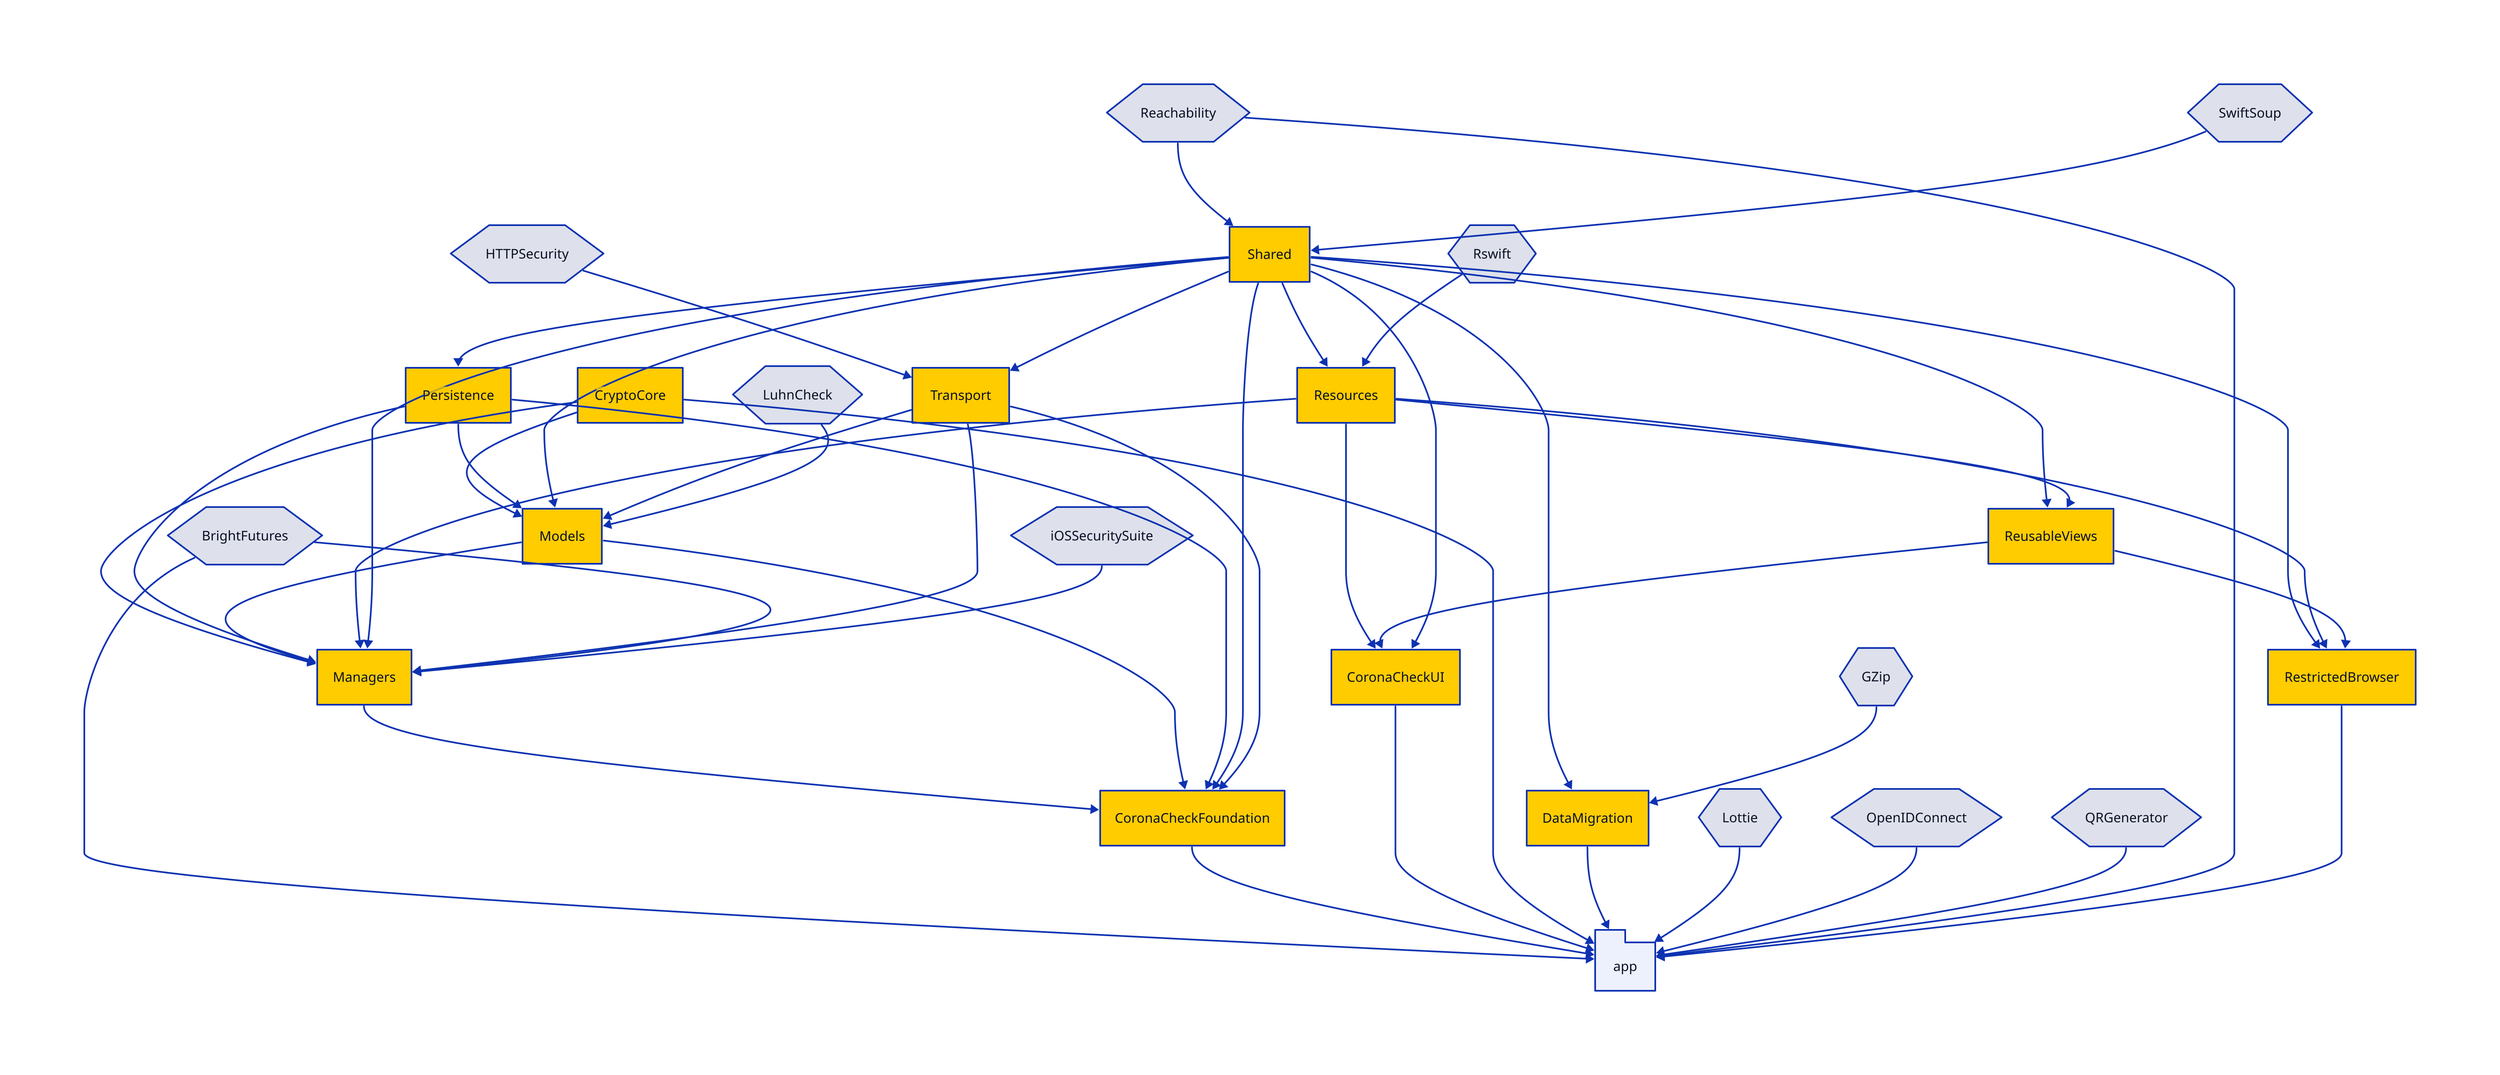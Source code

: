 direction: down

# Third-Party
Rswift: {
  shape: hexagon
}
Reachability: {
  shape: hexagon
}
BrightFutures: {
  shape: hexagon
}
HTTPSecurity: {
  shape: hexagon
}
LuhnCheck: {
  shape: hexagon
}
iOSSecuritySuite: {
  shape: hexagon
}
Lottie: {
  shape: hexagon
}
QRGenerator: {
  shape: hexagon
}
OpenIDConnect: {
  shape: hexagon
}
SwiftSoup: {
  shape: hexagon
}
GZip: {
  shape: hexagon
}

# The application

app: {
  shape: package
}

app <- BrightFutures
app <- CoronaCheckFoundation
app <- CoronaCheckUI
app <- CryptoCore
app <- DataMigration
app <- Lottie
app <- OpenIDConnect
app <- QRGenerator
app <- Reachability
app <- RestrictedBrowser

# - Packages - 

CoronaCheckFoundation { style.fill: "#ffcc00" }
CoronaCheckFoundation <- Managers
CoronaCheckFoundation <- Models
CoronaCheckFoundation <- Persistence
CoronaCheckFoundation <- Shared
CoronaCheckFoundation <- Transport

CoronaCheckUI { style.fill: "#ffcc00" }
CoronaCheckUI <- Resources
CoronaCheckUI <- ReusableViews
CoronaCheckUI <- Shared

CryptoCore { style.fill: "#ffcc00" }

DataMigration { style.fill: "#ffcc00" }
DataMigration <- Shared
DataMigration <- GZip

Managers { style.fill: "#ffcc00" }
Managers <- CryptoCore
Managers <- Models
Managers <- Persistence
Managers <- Resources
Managers <- Shared
Managers <- Transport
Managers <- BrightFutures
Managers <- iOSSecuritySuite

Models { style.fill: "#ffcc00" }
Models <- CryptoCore
Models <- Persistence
Models <- Shared
Models <- Transport
Models <- LuhnCheck

Persistence { style.fill: "#ffcc00" }
Persistence <- Shared

Resources { style.fill: "#ffcc00" }
Resources <- Shared
Resources <- Rswift

RestrictedBrowser { style.fill: "#ffcc00" }
RestrictedBrowser <- Shared
RestrictedBrowser <- Resources
RestrictedBrowser <- ReusableViews

ReusableViews { style.fill: "#ffcc00" }
ReusableViews <- Shared
ReusableViews <- Resources

Shared { style.fill: "#ffcc00" }
Shared <- Reachability
Shared <- SwiftSoup

Transport { style.fill: "#ffcc00" }
Transport <- HTTPSecurity
Transport <- Shared